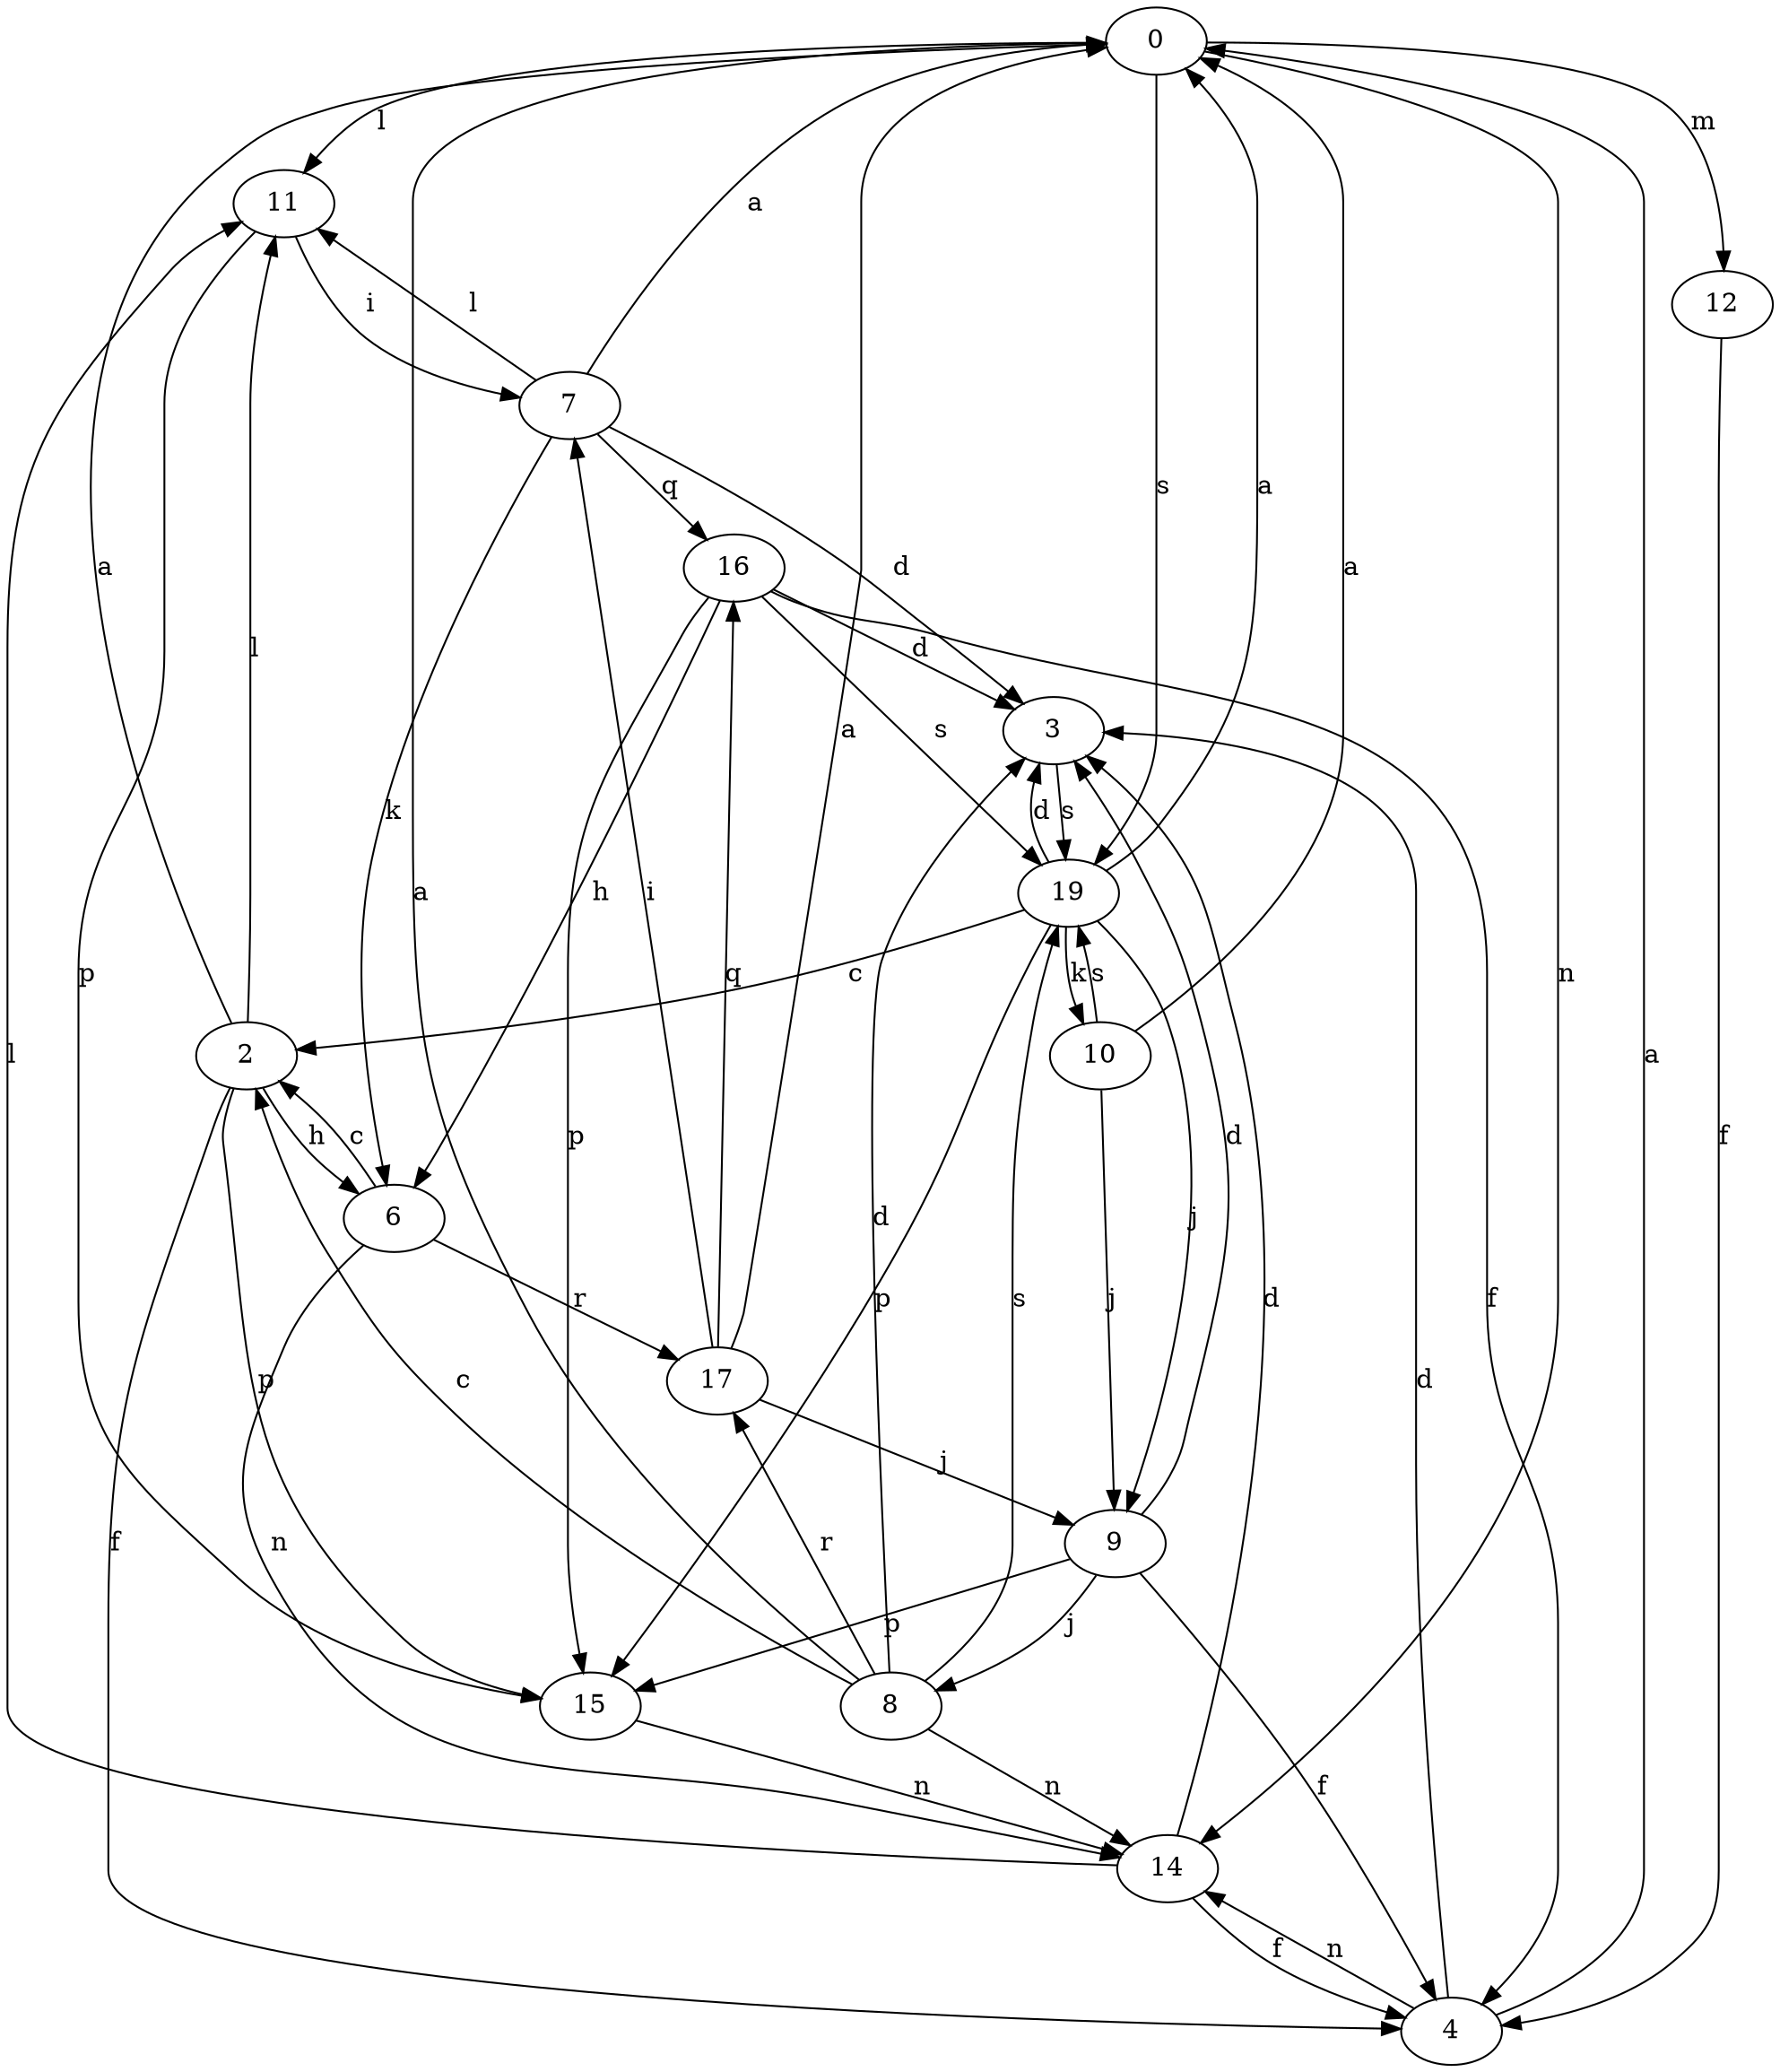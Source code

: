 strict digraph  {
0;
2;
3;
4;
6;
7;
8;
9;
10;
11;
12;
14;
15;
16;
17;
19;
0 -> 11  [label=l];
0 -> 12  [label=m];
0 -> 14  [label=n];
0 -> 19  [label=s];
2 -> 0  [label=a];
2 -> 4  [label=f];
2 -> 6  [label=h];
2 -> 11  [label=l];
2 -> 15  [label=p];
3 -> 19  [label=s];
4 -> 0  [label=a];
4 -> 3  [label=d];
4 -> 14  [label=n];
6 -> 2  [label=c];
6 -> 14  [label=n];
6 -> 17  [label=r];
7 -> 0  [label=a];
7 -> 3  [label=d];
7 -> 11  [label=l];
7 -> 16  [label=q];
7 -> 6  [label=k];
8 -> 0  [label=a];
8 -> 2  [label=c];
8 -> 3  [label=d];
8 -> 14  [label=n];
8 -> 17  [label=r];
8 -> 19  [label=s];
9 -> 3  [label=d];
9 -> 4  [label=f];
9 -> 8  [label=j];
9 -> 15  [label=p];
10 -> 0  [label=a];
10 -> 9  [label=j];
10 -> 19  [label=s];
11 -> 7  [label=i];
11 -> 15  [label=p];
12 -> 4  [label=f];
14 -> 3  [label=d];
14 -> 4  [label=f];
14 -> 11  [label=l];
15 -> 14  [label=n];
16 -> 3  [label=d];
16 -> 4  [label=f];
16 -> 6  [label=h];
16 -> 15  [label=p];
16 -> 19  [label=s];
17 -> 0  [label=a];
17 -> 7  [label=i];
17 -> 9  [label=j];
17 -> 16  [label=q];
19 -> 0  [label=a];
19 -> 2  [label=c];
19 -> 3  [label=d];
19 -> 9  [label=j];
19 -> 10  [label=k];
19 -> 15  [label=p];
}
